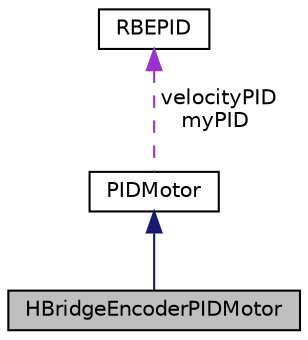 digraph "HBridgeEncoderPIDMotor"
{
  edge [fontname="Helvetica",fontsize="10",labelfontname="Helvetica",labelfontsize="10"];
  node [fontname="Helvetica",fontsize="10",shape=record];
  Node2 [label="HBridgeEncoderPIDMotor",height=0.2,width=0.4,color="black", fillcolor="grey75", style="filled", fontcolor="black"];
  Node3 -> Node2 [dir="back",color="midnightblue",fontsize="10",style="solid",fontname="Helvetica"];
  Node3 [label="PIDMotor",height=0.2,width=0.4,color="black", fillcolor="white", style="filled",URL="$classPIDMotor.html"];
  Node4 -> Node3 [dir="back",color="darkorchid3",fontsize="10",style="dashed",label=" velocityPID\nmyPID" ,fontname="Helvetica"];
  Node4 [label="RBEPID",height=0.2,width=0.4,color="black", fillcolor="white", style="filled",URL="$classRBEPID.html"];
}
